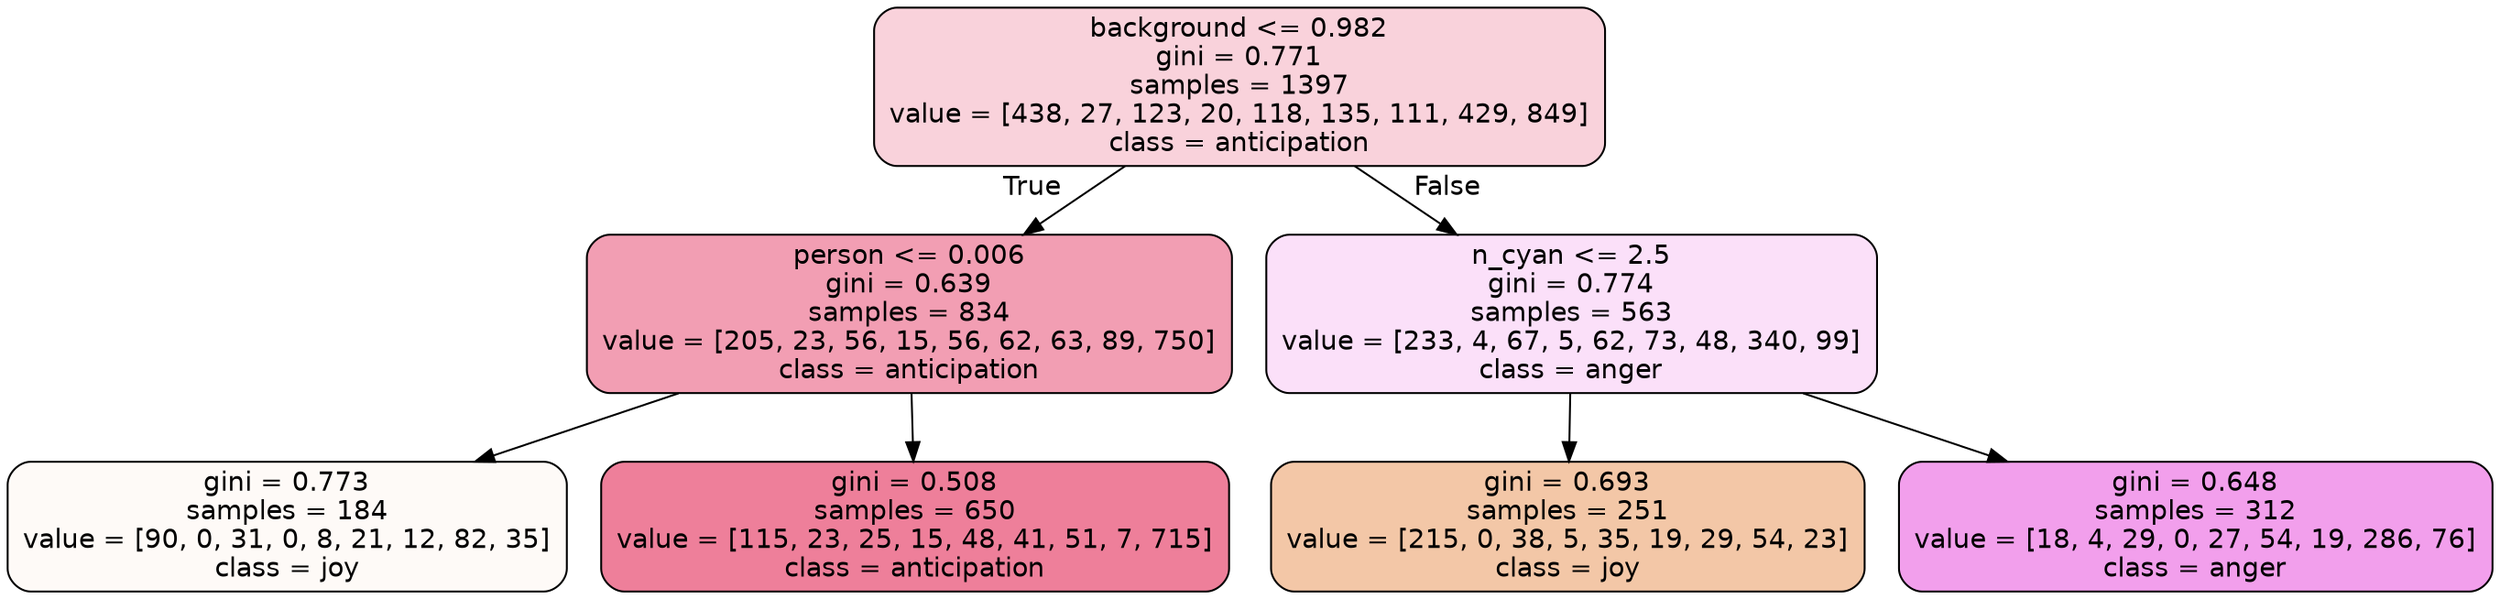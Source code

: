 digraph Tree {
node [shape=box, style="filled, rounded", color="black", fontname=helvetica] ;
edge [fontname=helvetica] ;
0 [label="background <= 0.982\ngini = 0.771\nsamples = 1397\nvalue = [438, 27, 123, 20, 118, 135, 111, 429, 849]\nclass = anticipation", fillcolor="#e539643a"] ;
1 [label="person <= 0.006\ngini = 0.639\nsamples = 834\nvalue = [205, 23, 56, 15, 56, 62, 63, 89, 750]\nclass = anticipation", fillcolor="#e539647d"] ;
0 -> 1 [labeldistance=2.5, labelangle=45, headlabel="True"] ;
2 [label="gini = 0.773\nsamples = 184\nvalue = [90, 0, 31, 0, 8, 21, 12, 82, 35]\nclass = joy", fillcolor="#e581390a"] ;
1 -> 2 ;
3 [label="gini = 0.508\nsamples = 650\nvalue = [115, 23, 25, 15, 48, 41, 51, 7, 715]\nclass = anticipation", fillcolor="#e53964a5"] ;
1 -> 3 ;
4 [label="n_cyan <= 2.5\ngini = 0.774\nsamples = 563\nvalue = [233, 4, 67, 5, 62, 73, 48, 340, 99]\nclass = anger", fillcolor="#e539d727"] ;
0 -> 4 [labeldistance=2.5, labelangle=-45, headlabel="False"] ;
5 [label="gini = 0.693\nsamples = 251\nvalue = [215, 0, 38, 5, 35, 19, 29, 54, 23]\nclass = joy", fillcolor="#e5813971"] ;
4 -> 5 ;
6 [label="gini = 0.648\nsamples = 312\nvalue = [18, 4, 29, 0, 27, 54, 19, 286, 76]\nclass = anger", fillcolor="#e539d77b"] ;
4 -> 6 ;
}